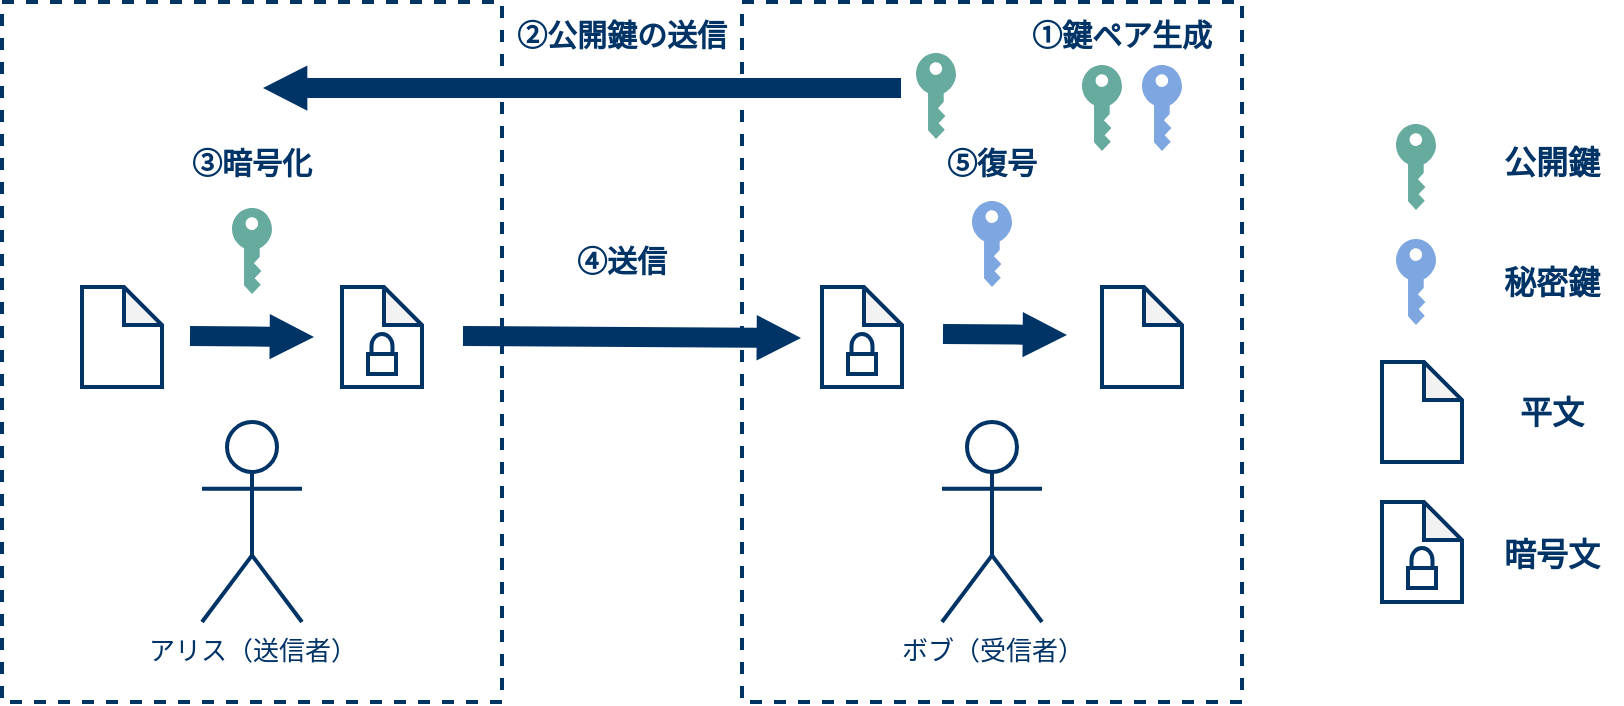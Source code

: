 <mxfile version="13.1.3">
    <diagram id="6hGFLwfOUW9BJ-s0fimq" name="Page-1">
        <mxGraphModel dx="1814" dy="1827" grid="1" gridSize="10" guides="1" tooltips="1" connect="1" arrows="1" fold="1" page="1" pageScale="1" pageWidth="1169" pageHeight="827" math="0" shadow="0">
            <root>
                <mxCell id="0"/>
                <mxCell id="1" parent="0"/>
                <mxCell id="77" value="" style="rounded=0;whiteSpace=wrap;html=1;dashed=1;strokeColor=#003366;strokeWidth=2;fillColor=#ffffff;" parent="1" vertex="1">
                    <mxGeometry x="340" y="-80" width="250" height="350" as="geometry"/>
                </mxCell>
                <mxCell id="72" value="" style="rounded=0;whiteSpace=wrap;html=1;dashed=1;strokeColor=#003366;strokeWidth=2;fillColor=#ffffff;" parent="1" vertex="1">
                    <mxGeometry x="-30" y="-80" width="250" height="350" as="geometry"/>
                </mxCell>
                <mxCell id="2" value="&lt;font color=&quot;#003366&quot; style=&quot;font-size: 13px&quot;&gt;アリス（送信者）&lt;/font&gt;" style="shape=umlActor;verticalLabelPosition=bottom;labelBackgroundColor=#ffffff;verticalAlign=top;html=1;outlineConnect=0;strokeColor=#003366;strokeWidth=2;" parent="1" vertex="1">
                    <mxGeometry x="70" y="130" width="50" height="100" as="geometry"/>
                </mxCell>
                <mxCell id="3" value="&lt;font color=&quot;#003366&quot; style=&quot;font-size: 13px&quot;&gt;ボブ（受信者）&lt;/font&gt;" style="shape=umlActor;verticalLabelPosition=bottom;labelBackgroundColor=#ffffff;verticalAlign=top;html=1;outlineConnect=0;strokeColor=#003366;strokeWidth=2;" parent="1" vertex="1">
                    <mxGeometry x="440" y="130" width="50" height="100" as="geometry"/>
                </mxCell>
                <mxCell id="11" value="" style="shape=flexArrow;endArrow=classic;html=1;endWidth=11.667;endSize=7.058;fillColor=#003366;strokeColor=none;" parent="1" edge="1">
                    <mxGeometry width="50" height="50" relative="1" as="geometry">
                        <mxPoint x="200" y="87.0" as="sourcePoint"/>
                        <mxPoint x="370" y="88" as="targetPoint"/>
                    </mxGeometry>
                </mxCell>
                <mxCell id="22" value="&lt;font color=&quot;#003366&quot;&gt;&lt;br&gt;&lt;br&gt;&lt;/font&gt;" style="shape=note;whiteSpace=wrap;html=1;backgroundOutline=1;darkOpacity=0.05;size=19;gradientColor=none;fillColor=#FFFFFF;strokeColor=#003366;strokeWidth=2;" parent="1" vertex="1">
                    <mxGeometry x="140" y="62.5" width="40" height="50" as="geometry"/>
                </mxCell>
                <mxCell id="45" value="" style="pointerEvents=1;shadow=0;dashed=0;html=1;strokeColor=none;labelPosition=center;verticalLabelPosition=bottom;verticalAlign=top;outlineConnect=0;align=center;shape=mxgraph.office.security.key_permissions;fillColor=#67AB9F;" parent="1" vertex="1">
                    <mxGeometry x="85" y="23" width="20" height="43" as="geometry"/>
                </mxCell>
                <mxCell id="46" value="" style="pointerEvents=1;shadow=0;dashed=0;html=1;strokeColor=none;labelPosition=center;verticalLabelPosition=bottom;verticalAlign=top;outlineConnect=0;align=center;shape=mxgraph.office.security.key_permissions;fillColor=#7EA6E0;" parent="1" vertex="1">
                    <mxGeometry x="455" y="19.5" width="20" height="43" as="geometry"/>
                </mxCell>
                <mxCell id="53" value="&lt;font color=&quot;#003366&quot;&gt;&lt;br&gt;&lt;br&gt;&lt;/font&gt;" style="shape=note;whiteSpace=wrap;html=1;backgroundOutline=1;darkOpacity=0.05;size=19;gradientColor=none;fillColor=#FFFFFF;strokeColor=#003366;strokeWidth=2;" parent="1" vertex="1">
                    <mxGeometry x="10" y="62.5" width="40" height="50" as="geometry"/>
                </mxCell>
                <mxCell id="54" value="&lt;font color=&quot;#003366&quot;&gt;&lt;br&gt;&lt;br&gt;&lt;/font&gt;" style="shape=note;whiteSpace=wrap;html=1;backgroundOutline=1;darkOpacity=0.05;size=19;gradientColor=none;fillColor=#FFFFFF;strokeColor=#003366;strokeWidth=2;" parent="1" vertex="1">
                    <mxGeometry x="520" y="62.5" width="40" height="50" as="geometry"/>
                </mxCell>
                <mxCell id="57" value="&lt;font color=&quot;#003366&quot;&gt;&lt;br&gt;&lt;br&gt;&lt;/font&gt;" style="shape=note;whiteSpace=wrap;html=1;backgroundOutline=1;darkOpacity=0.05;size=19;gradientColor=none;fillColor=#FFFFFF;strokeColor=#003366;strokeWidth=2;" parent="1" vertex="1">
                    <mxGeometry x="380" y="62.5" width="40" height="50" as="geometry"/>
                </mxCell>
                <mxCell id="60" value="" style="shape=flexArrow;endArrow=classic;html=1;endWidth=11.667;endSize=7.058;fillColor=#003366;strokeColor=none;" parent="1" edge="1">
                    <mxGeometry width="50" height="50" relative="1" as="geometry">
                        <mxPoint x="63.5" y="87" as="sourcePoint"/>
                        <mxPoint x="126.5" y="87.5" as="targetPoint"/>
                    </mxGeometry>
                </mxCell>
                <mxCell id="61" value="" style="shape=flexArrow;endArrow=classic;html=1;endWidth=11.667;endSize=7.058;fillColor=#003366;strokeColor=none;" parent="1" edge="1">
                    <mxGeometry width="50" height="50" relative="1" as="geometry">
                        <mxPoint x="440" y="86" as="sourcePoint"/>
                        <mxPoint x="503" y="86.5" as="targetPoint"/>
                    </mxGeometry>
                </mxCell>
                <mxCell id="69" value="" style="html=1;verticalLabelPosition=bottom;align=center;labelBackgroundColor=#ffffff;verticalAlign=top;strokeWidth=2;strokeColor=#003366;shadow=0;dashed=0;shape=mxgraph.ios7.icons.locked;" parent="1" vertex="1">
                    <mxGeometry x="153" y="86" width="14" height="20" as="geometry"/>
                </mxCell>
                <mxCell id="70" value="" style="html=1;verticalLabelPosition=bottom;align=center;labelBackgroundColor=#ffffff;verticalAlign=top;strokeWidth=2;strokeColor=#003366;shadow=0;dashed=0;shape=mxgraph.ios7.icons.locked;" parent="1" vertex="1">
                    <mxGeometry x="393" y="86" width="14" height="20" as="geometry"/>
                </mxCell>
                <mxCell id="73" value="&lt;font color=&quot;#003366&quot;&gt;&lt;span style=&quot;font-size: 15px&quot;&gt;&lt;b&gt;①鍵ペア生成&lt;/b&gt;&lt;/span&gt;&lt;/font&gt;" style="text;html=1;strokeColor=none;fillColor=none;align=center;verticalAlign=middle;whiteSpace=wrap;rounded=0;dashed=1;" parent="1" vertex="1">
                    <mxGeometry x="450" y="-74.5" width="160" height="20" as="geometry"/>
                </mxCell>
                <mxCell id="75" value="&lt;font style=&quot;font-size: 15px&quot; color=&quot;#003366&quot;&gt;&lt;b&gt;②公開鍵の送信&lt;/b&gt;&lt;/font&gt;" style="text;html=1;strokeColor=none;fillColor=none;align=center;verticalAlign=middle;whiteSpace=wrap;rounded=0;dashed=1;" parent="1" vertex="1">
                    <mxGeometry x="200" y="-74.5" width="160" height="20" as="geometry"/>
                </mxCell>
                <mxCell id="76" value="&lt;font style=&quot;font-size: 15px&quot; color=&quot;#003366&quot;&gt;&lt;b&gt;⑤復号&lt;/b&gt;&lt;/font&gt;" style="text;html=1;strokeColor=none;fillColor=none;align=center;verticalAlign=middle;whiteSpace=wrap;rounded=0;dashed=1;" parent="1" vertex="1">
                    <mxGeometry x="385" y="-10" width="160" height="20" as="geometry"/>
                </mxCell>
                <mxCell id="81" value="&lt;font color=&quot;#003366&quot;&gt;&lt;br&gt;&lt;br&gt;&lt;/font&gt;" style="shape=note;whiteSpace=wrap;html=1;backgroundOutline=1;darkOpacity=0.05;size=19;gradientColor=none;fillColor=#FFFFFF;strokeColor=#003366;strokeWidth=2;" parent="1" vertex="1">
                    <mxGeometry x="660" y="100" width="40" height="50" as="geometry"/>
                </mxCell>
                <mxCell id="82" value="&lt;font color=&quot;#003366&quot;&gt;&lt;br&gt;&lt;br&gt;&lt;/font&gt;" style="shape=note;whiteSpace=wrap;html=1;backgroundOutline=1;darkOpacity=0.05;size=19;gradientColor=none;fillColor=#FFFFFF;strokeColor=#003366;strokeWidth=2;" parent="1" vertex="1">
                    <mxGeometry x="660" y="170" width="40" height="50" as="geometry"/>
                </mxCell>
                <mxCell id="83" value="" style="html=1;verticalLabelPosition=bottom;align=center;labelBackgroundColor=#ffffff;verticalAlign=top;strokeWidth=2;strokeColor=#003366;shadow=0;dashed=0;shape=mxgraph.ios7.icons.locked;" parent="1" vertex="1">
                    <mxGeometry x="673" y="193" width="14" height="20" as="geometry"/>
                </mxCell>
                <mxCell id="84" value="" style="pointerEvents=1;shadow=0;dashed=0;html=1;strokeColor=none;labelPosition=center;verticalLabelPosition=bottom;verticalAlign=top;outlineConnect=0;align=center;shape=mxgraph.office.security.key_permissions;fillColor=#67AB9F;" parent="1" vertex="1">
                    <mxGeometry x="667" y="-19" width="20" height="43" as="geometry"/>
                </mxCell>
                <mxCell id="85" value="&lt;font color=&quot;#003366&quot;&gt;&lt;span style=&quot;font-size: 16px&quot;&gt;&lt;b&gt;公開鍵&lt;/b&gt;&lt;/span&gt;&lt;/font&gt;" style="text;html=1;strokeColor=none;fillColor=none;align=center;verticalAlign=middle;whiteSpace=wrap;rounded=0;dashed=1;" parent="1" vertex="1">
                    <mxGeometry x="710" y="-17" width="70" height="34" as="geometry"/>
                </mxCell>
                <mxCell id="86" value="&lt;font color=&quot;#003366&quot;&gt;&lt;span style=&quot;font-size: 16px&quot;&gt;&lt;b&gt;平文&lt;/b&gt;&lt;/span&gt;&lt;/font&gt;" style="text;html=1;strokeColor=none;fillColor=none;align=center;verticalAlign=middle;whiteSpace=wrap;rounded=0;dashed=1;" parent="1" vertex="1">
                    <mxGeometry x="710" y="108" width="70" height="34" as="geometry"/>
                </mxCell>
                <mxCell id="87" value="&lt;font color=&quot;#003366&quot;&gt;&lt;span style=&quot;font-size: 16px&quot;&gt;&lt;b&gt;暗号文&lt;/b&gt;&lt;/span&gt;&lt;/font&gt;" style="text;html=1;strokeColor=none;fillColor=none;align=center;verticalAlign=middle;whiteSpace=wrap;rounded=0;dashed=1;" parent="1" vertex="1">
                    <mxGeometry x="710" y="179" width="70" height="34" as="geometry"/>
                </mxCell>
                <mxCell id="88" value="" style="shape=flexArrow;endArrow=classic;html=1;endWidth=11.667;endSize=7.058;fillColor=#003366;strokeColor=none;entryX=0.52;entryY=0.123;entryDx=0;entryDy=0;entryPerimeter=0;" parent="1" edge="1">
                    <mxGeometry width="50" height="50" relative="1" as="geometry">
                        <mxPoint x="420" y="-37" as="sourcePoint"/>
                        <mxPoint x="100" y="-36.95" as="targetPoint"/>
                    </mxGeometry>
                </mxCell>
                <mxCell id="89" value="" style="pointerEvents=1;shadow=0;dashed=0;html=1;strokeColor=none;labelPosition=center;verticalLabelPosition=bottom;verticalAlign=top;outlineConnect=0;align=center;shape=mxgraph.office.security.key_permissions;fillColor=#67AB9F;" parent="1" vertex="1">
                    <mxGeometry x="427" y="-54.5" width="20" height="43" as="geometry"/>
                </mxCell>
                <mxCell id="94" value="&lt;font style=&quot;font-size: 15px&quot; color=&quot;#003366&quot;&gt;&lt;b&gt;③暗号化&lt;/b&gt;&lt;/font&gt;" style="text;html=1;strokeColor=none;fillColor=none;align=center;verticalAlign=middle;whiteSpace=wrap;rounded=0;dashed=1;" parent="1" vertex="1">
                    <mxGeometry x="15" y="-10" width="160" height="20" as="geometry"/>
                </mxCell>
                <mxCell id="96" value="" style="pointerEvents=1;shadow=0;dashed=0;html=1;strokeColor=none;labelPosition=center;verticalLabelPosition=bottom;verticalAlign=top;outlineConnect=0;align=center;shape=mxgraph.office.security.key_permissions;fillColor=#67AB9F;" parent="1" vertex="1">
                    <mxGeometry x="510" y="-48.5" width="20" height="43" as="geometry"/>
                </mxCell>
                <mxCell id="97" value="" style="pointerEvents=1;shadow=0;dashed=0;html=1;strokeColor=none;labelPosition=center;verticalLabelPosition=bottom;verticalAlign=top;outlineConnect=0;align=center;shape=mxgraph.office.security.key_permissions;fillColor=#7EA6E0;" parent="1" vertex="1">
                    <mxGeometry x="540" y="-48.5" width="20" height="43" as="geometry"/>
                </mxCell>
                <mxCell id="99" value="" style="pointerEvents=1;shadow=0;dashed=0;html=1;strokeColor=none;labelPosition=center;verticalLabelPosition=bottom;verticalAlign=top;outlineConnect=0;align=center;shape=mxgraph.office.security.key_permissions;fillColor=#7EA6E0;" parent="1" vertex="1">
                    <mxGeometry x="667" y="38.5" width="20" height="43" as="geometry"/>
                </mxCell>
                <mxCell id="100" value="&lt;font color=&quot;#003366&quot;&gt;&lt;span style=&quot;font-size: 16px&quot;&gt;&lt;b&gt;秘密鍵&lt;/b&gt;&lt;/span&gt;&lt;/font&gt;" style="text;html=1;strokeColor=none;fillColor=none;align=center;verticalAlign=middle;whiteSpace=wrap;rounded=0;dashed=1;" parent="1" vertex="1">
                    <mxGeometry x="710" y="43" width="70" height="34" as="geometry"/>
                </mxCell>
                <mxCell id="103" value="&lt;font style=&quot;font-size: 15px&quot; color=&quot;#003366&quot;&gt;&lt;b&gt;④送信&lt;/b&gt;&lt;/font&gt;" style="text;html=1;strokeColor=none;fillColor=none;align=center;verticalAlign=middle;whiteSpace=wrap;rounded=0;dashed=1;" parent="1" vertex="1">
                    <mxGeometry x="200" y="38.5" width="160" height="20" as="geometry"/>
                </mxCell>
            </root>
        </mxGraphModel>
    </diagram>
</mxfile>